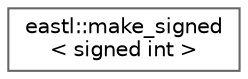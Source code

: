 digraph "类继承关系图"
{
 // LATEX_PDF_SIZE
  bgcolor="transparent";
  edge [fontname=Helvetica,fontsize=10,labelfontname=Helvetica,labelfontsize=10];
  node [fontname=Helvetica,fontsize=10,shape=box,height=0.2,width=0.4];
  rankdir="LR";
  Node0 [id="Node000000",label="eastl::make_signed\l\< signed int \>",height=0.2,width=0.4,color="grey40", fillcolor="white", style="filled",URL="$structeastl_1_1make__signed_3_01signed_01int_01_4.html",tooltip=" "];
}
